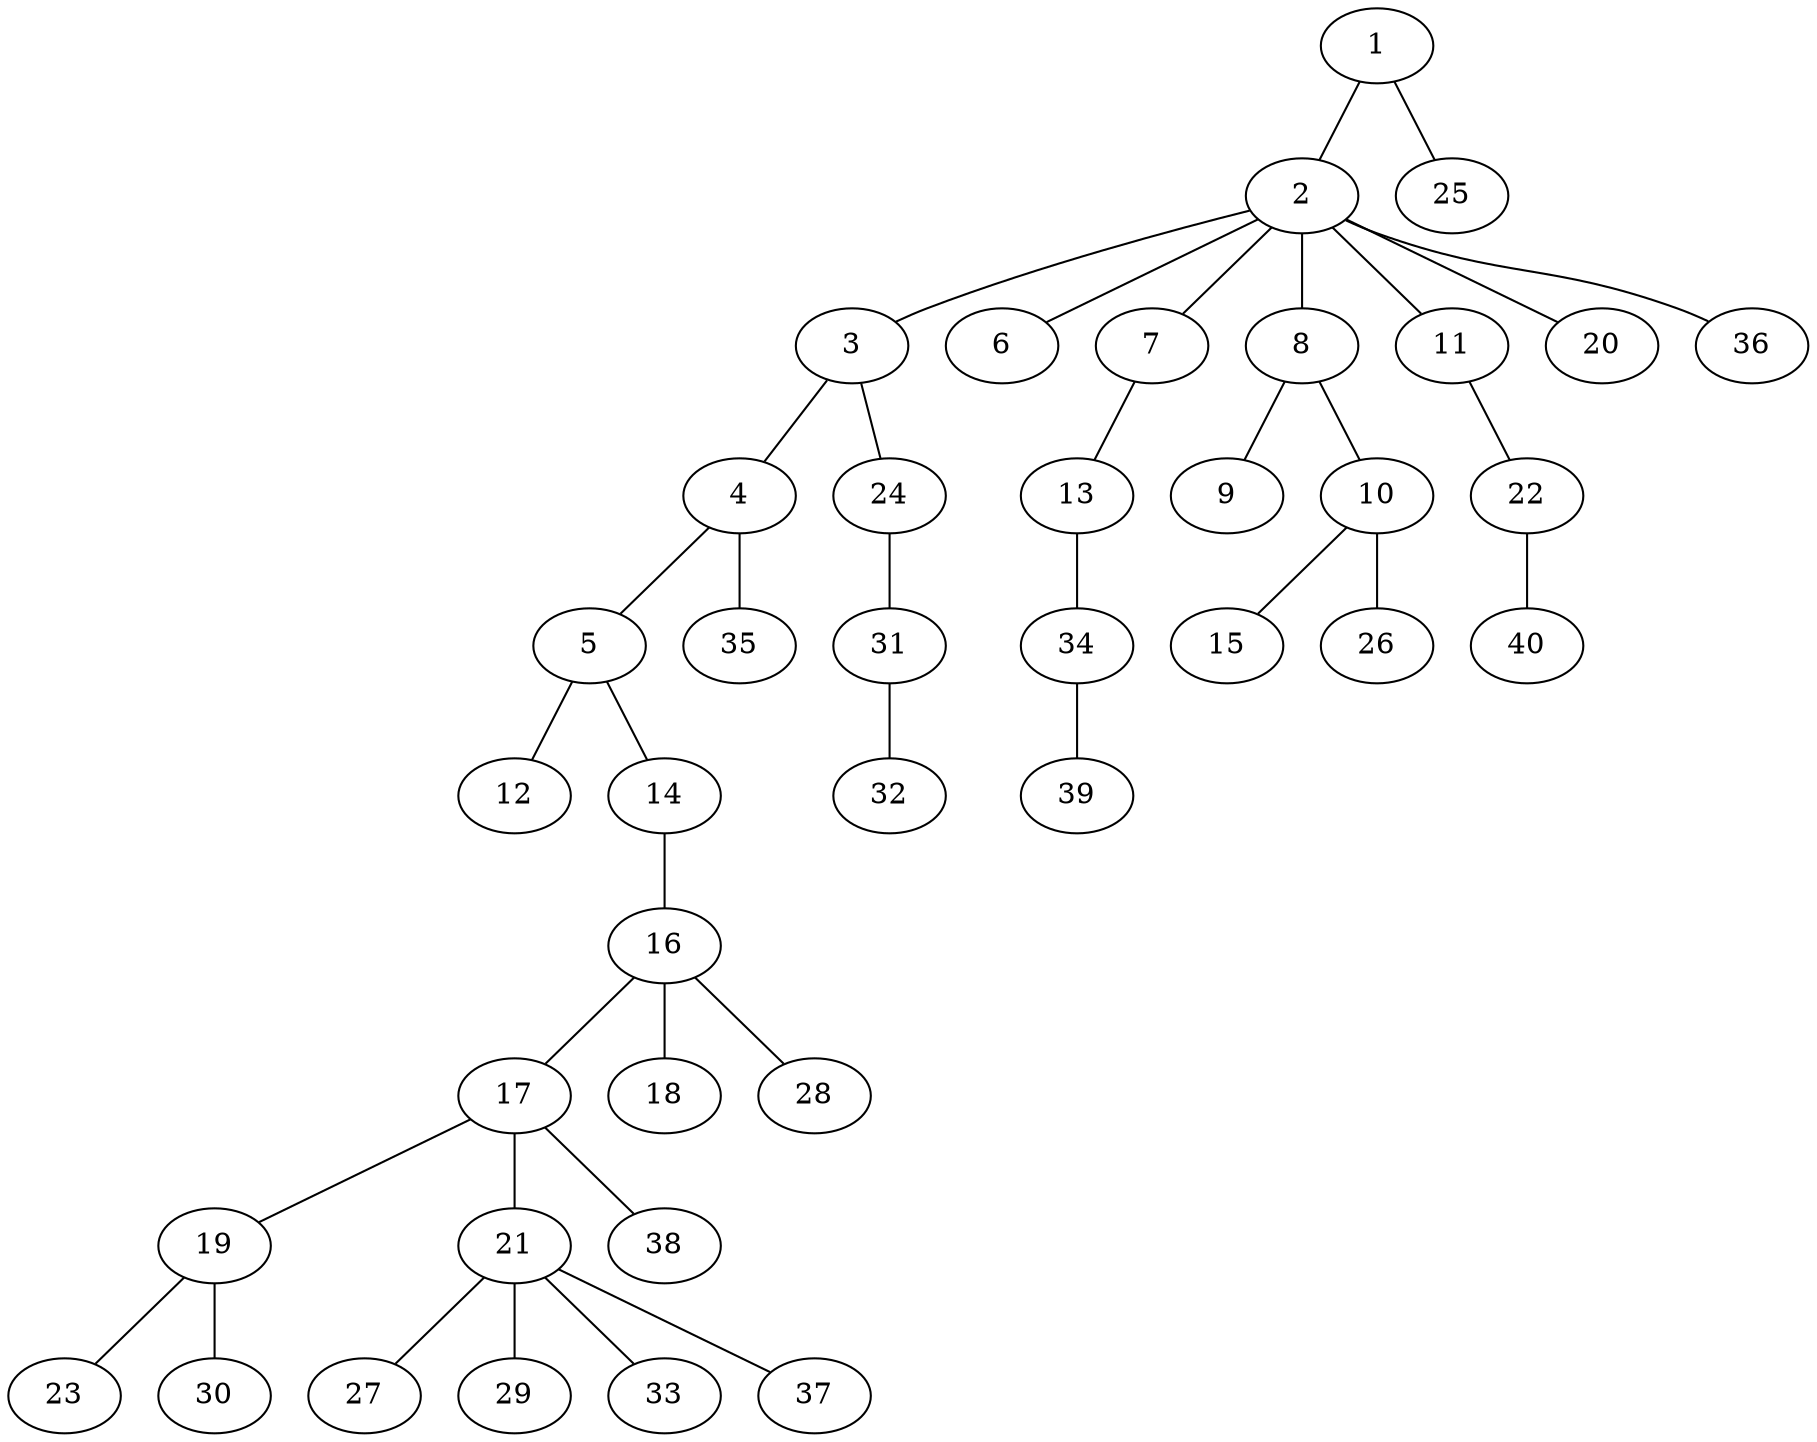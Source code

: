 graph graphname {1--2
1--25
2--3
2--6
2--7
2--8
2--11
2--20
2--36
3--4
3--24
4--5
4--35
5--12
5--14
7--13
8--9
8--10
10--15
10--26
11--22
13--34
14--16
16--17
16--18
16--28
17--19
17--21
17--38
19--23
19--30
21--27
21--29
21--33
21--37
22--40
24--31
31--32
34--39
}